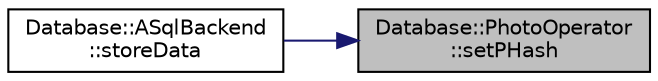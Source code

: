 digraph "Database::PhotoOperator::setPHash"
{
 // LATEX_PDF_SIZE
  edge [fontname="Helvetica",fontsize="10",labelfontname="Helvetica",labelfontsize="10"];
  node [fontname="Helvetica",fontsize="10",shape=record];
  rankdir="RL";
  Node1 [label="Database::PhotoOperator\l::setPHash",height=0.2,width=0.4,color="black", fillcolor="grey75", style="filled", fontcolor="black",tooltip=" "];
  Node1 -> Node2 [dir="back",color="midnightblue",fontsize="10",style="solid",fontname="Helvetica"];
  Node2 [label="Database::ASqlBackend\l::storeData",height=0.2,width=0.4,color="black", fillcolor="white", style="filled",URL="$class_database_1_1_a_sql_backend.html#a5745b24e19dd2318475fbe820249a518",tooltip=" "];
}
